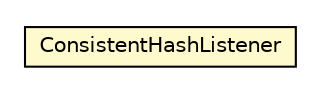 #!/usr/local/bin/dot
#
# Class diagram 
# Generated by UMLGraph version 5.1 (http://www.umlgraph.org/)
#

digraph G {
	edge [fontname="Helvetica",fontsize=10,labelfontname="Helvetica",labelfontsize=10];
	node [fontname="Helvetica",fontsize=10,shape=plaintext];
	nodesep=0.25;
	ranksep=0.5;
	// pt.ist.fenixframework.backend.infinispan.messaging.LocalMessagingQueue.ConsistentHashListener
	c59613 [label=<<table title="pt.ist.fenixframework.backend.infinispan.messaging.LocalMessagingQueue.ConsistentHashListener" border="0" cellborder="1" cellspacing="0" cellpadding="2" port="p" bgcolor="lemonChiffon" href="./LocalMessagingQueue.ConsistentHashListener.html">
		<tr><td><table border="0" cellspacing="0" cellpadding="1">
<tr><td align="center" balign="center"> ConsistentHashListener </td></tr>
		</table></td></tr>
		</table>>, fontname="Helvetica", fontcolor="black", fontsize=10.0];
}

